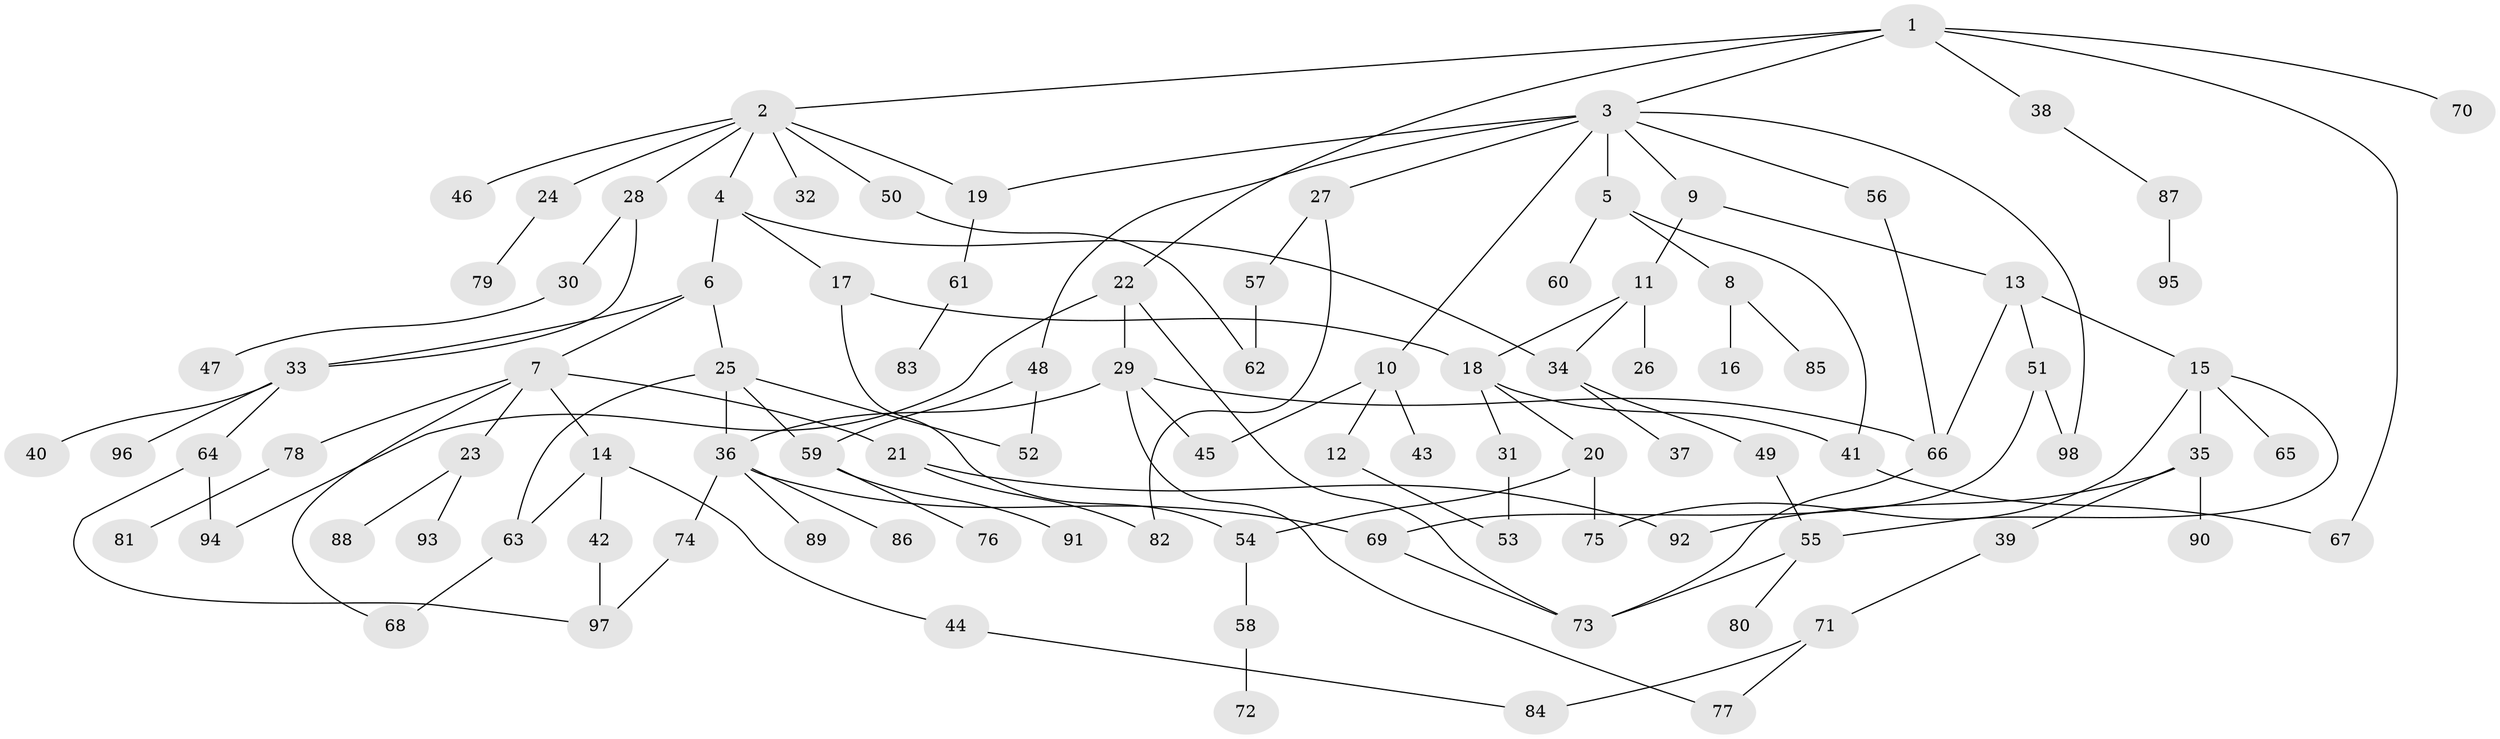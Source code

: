 // Generated by graph-tools (version 1.1) at 2025/13/03/09/25 04:13:27]
// undirected, 98 vertices, 128 edges
graph export_dot {
graph [start="1"]
  node [color=gray90,style=filled];
  1;
  2;
  3;
  4;
  5;
  6;
  7;
  8;
  9;
  10;
  11;
  12;
  13;
  14;
  15;
  16;
  17;
  18;
  19;
  20;
  21;
  22;
  23;
  24;
  25;
  26;
  27;
  28;
  29;
  30;
  31;
  32;
  33;
  34;
  35;
  36;
  37;
  38;
  39;
  40;
  41;
  42;
  43;
  44;
  45;
  46;
  47;
  48;
  49;
  50;
  51;
  52;
  53;
  54;
  55;
  56;
  57;
  58;
  59;
  60;
  61;
  62;
  63;
  64;
  65;
  66;
  67;
  68;
  69;
  70;
  71;
  72;
  73;
  74;
  75;
  76;
  77;
  78;
  79;
  80;
  81;
  82;
  83;
  84;
  85;
  86;
  87;
  88;
  89;
  90;
  91;
  92;
  93;
  94;
  95;
  96;
  97;
  98;
  1 -- 2;
  1 -- 3;
  1 -- 22;
  1 -- 38;
  1 -- 70;
  1 -- 67;
  2 -- 4;
  2 -- 19;
  2 -- 24;
  2 -- 28;
  2 -- 32;
  2 -- 46;
  2 -- 50;
  3 -- 5;
  3 -- 9;
  3 -- 10;
  3 -- 27;
  3 -- 48;
  3 -- 56;
  3 -- 98;
  3 -- 19;
  4 -- 6;
  4 -- 17;
  4 -- 34;
  5 -- 8;
  5 -- 60;
  5 -- 41;
  6 -- 7;
  6 -- 25;
  6 -- 33;
  7 -- 14;
  7 -- 21;
  7 -- 23;
  7 -- 68;
  7 -- 78;
  8 -- 16;
  8 -- 85;
  9 -- 11;
  9 -- 13;
  10 -- 12;
  10 -- 43;
  10 -- 45;
  11 -- 26;
  11 -- 34;
  11 -- 18;
  12 -- 53;
  13 -- 15;
  13 -- 51;
  13 -- 66;
  14 -- 42;
  14 -- 44;
  14 -- 63;
  15 -- 35;
  15 -- 65;
  15 -- 75;
  15 -- 55;
  17 -- 18;
  17 -- 54;
  18 -- 20;
  18 -- 31;
  18 -- 41;
  19 -- 61;
  20 -- 54;
  20 -- 75;
  21 -- 82;
  21 -- 92;
  22 -- 29;
  22 -- 94;
  22 -- 73;
  23 -- 88;
  23 -- 93;
  24 -- 79;
  25 -- 59;
  25 -- 63;
  25 -- 36;
  25 -- 52;
  27 -- 57;
  27 -- 82;
  28 -- 30;
  28 -- 33;
  29 -- 36;
  29 -- 77;
  29 -- 45;
  29 -- 66;
  30 -- 47;
  31 -- 53;
  33 -- 40;
  33 -- 64;
  33 -- 96;
  34 -- 37;
  34 -- 49;
  35 -- 39;
  35 -- 90;
  35 -- 92;
  36 -- 74;
  36 -- 86;
  36 -- 89;
  36 -- 69;
  38 -- 87;
  39 -- 71;
  41 -- 67;
  42 -- 97;
  44 -- 84;
  48 -- 52;
  48 -- 59;
  49 -- 55;
  50 -- 62;
  51 -- 69;
  51 -- 98;
  54 -- 58;
  55 -- 80;
  55 -- 73;
  56 -- 66;
  57 -- 62;
  58 -- 72;
  59 -- 76;
  59 -- 91;
  61 -- 83;
  63 -- 68;
  64 -- 97;
  64 -- 94;
  66 -- 73;
  69 -- 73;
  71 -- 77;
  71 -- 84;
  74 -- 97;
  78 -- 81;
  87 -- 95;
}

